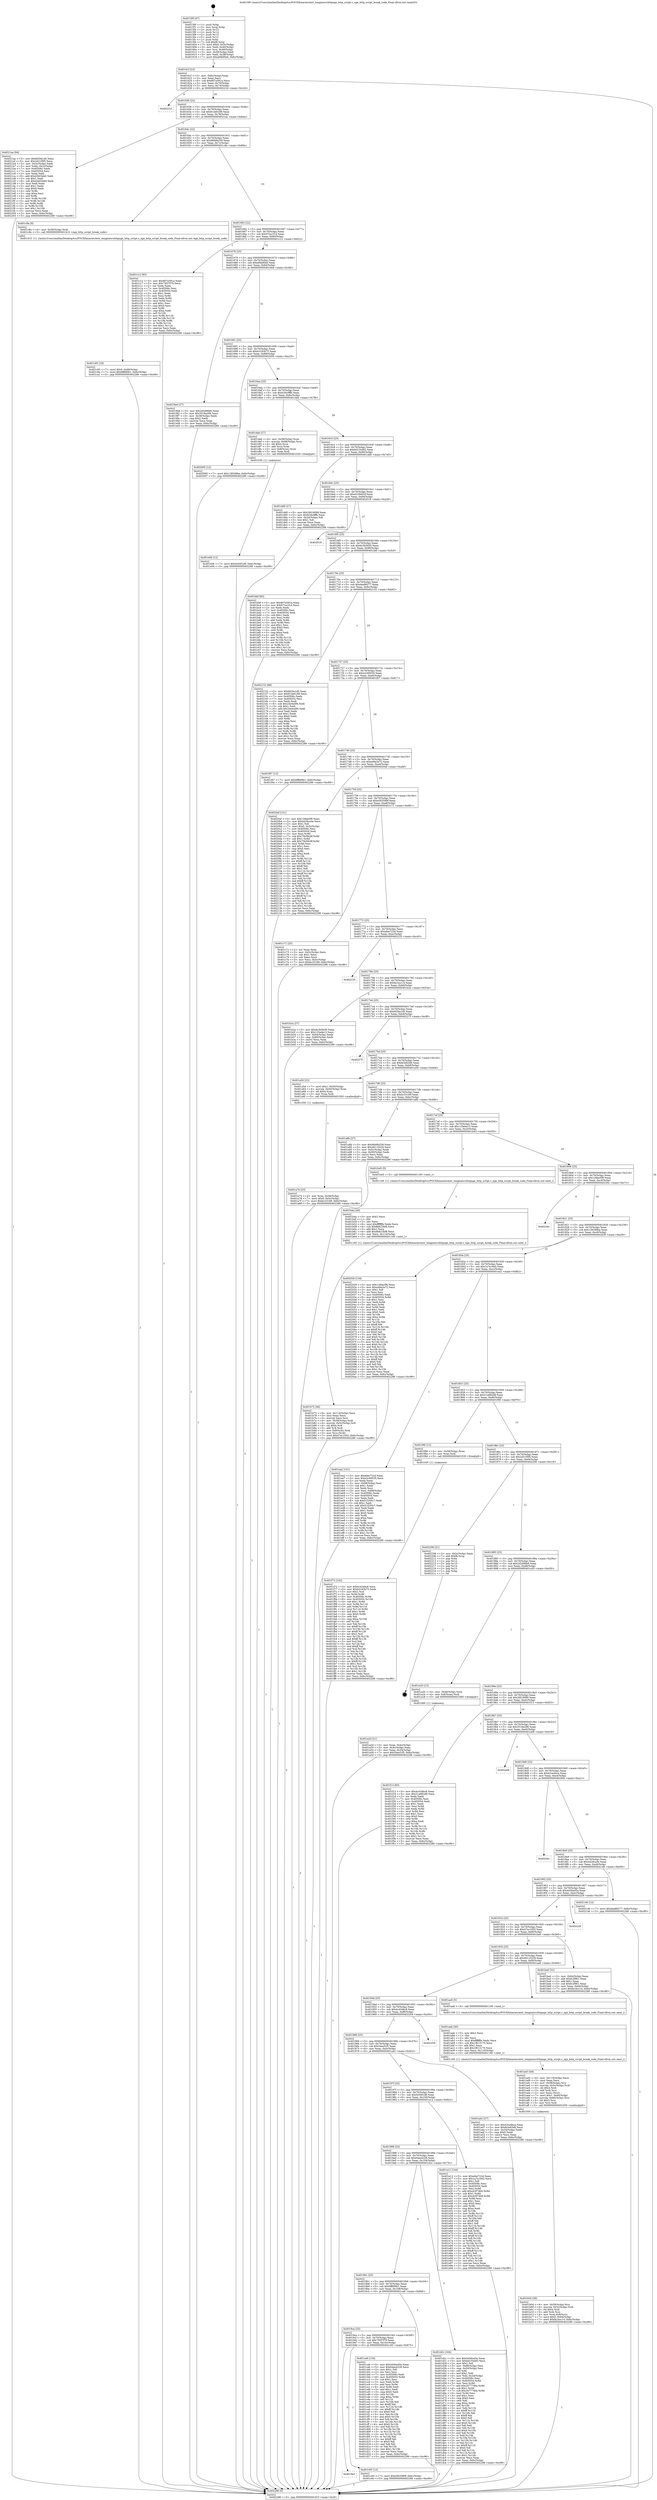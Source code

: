 digraph "0x4015f0" {
  label = "0x4015f0 (/mnt/c/Users/mathe/Desktop/tcc/POCII/binaries/extr_tenginesrchttpngx_http_script.c_ngx_http_script_break_code_Final-ollvm.out::main(0))"
  labelloc = "t"
  node[shape=record]

  Entry [label="",width=0.3,height=0.3,shape=circle,fillcolor=black,style=filled]
  "0x40161f" [label="{
     0x40161f [23]\l
     | [instrs]\l
     &nbsp;&nbsp;0x40161f \<+3\>: mov -0x6c(%rbp),%eax\l
     &nbsp;&nbsp;0x401622 \<+2\>: mov %eax,%ecx\l
     &nbsp;&nbsp;0x401624 \<+6\>: sub $0x807a591a,%ecx\l
     &nbsp;&nbsp;0x40162a \<+3\>: mov %eax,-0x70(%rbp)\l
     &nbsp;&nbsp;0x40162d \<+3\>: mov %ecx,-0x74(%rbp)\l
     &nbsp;&nbsp;0x401630 \<+6\>: je 000000000040221d \<main+0xc2d\>\l
  }"]
  "0x40221d" [label="{
     0x40221d\l
  }", style=dashed]
  "0x401636" [label="{
     0x401636 [22]\l
     | [instrs]\l
     &nbsp;&nbsp;0x401636 \<+5\>: jmp 000000000040163b \<main+0x4b\>\l
     &nbsp;&nbsp;0x40163b \<+3\>: mov -0x70(%rbp),%eax\l
     &nbsp;&nbsp;0x40163e \<+5\>: sub $0x81de6189,%eax\l
     &nbsp;&nbsp;0x401643 \<+3\>: mov %eax,-0x78(%rbp)\l
     &nbsp;&nbsp;0x401646 \<+6\>: je 00000000004021aa \<main+0xbba\>\l
  }"]
  Exit [label="",width=0.3,height=0.3,shape=circle,fillcolor=black,style=filled,peripheries=2]
  "0x4021aa" [label="{
     0x4021aa [94]\l
     | [instrs]\l
     &nbsp;&nbsp;0x4021aa \<+5\>: mov $0xfd29a1d0,%eax\l
     &nbsp;&nbsp;0x4021af \<+5\>: mov $0x2d21f5f5,%ecx\l
     &nbsp;&nbsp;0x4021b4 \<+3\>: mov -0x3c(%rbp),%edx\l
     &nbsp;&nbsp;0x4021b7 \<+3\>: mov %edx,-0x2c(%rbp)\l
     &nbsp;&nbsp;0x4021ba \<+7\>: mov 0x40506c,%edx\l
     &nbsp;&nbsp;0x4021c1 \<+7\>: mov 0x405054,%esi\l
     &nbsp;&nbsp;0x4021c8 \<+2\>: mov %edx,%edi\l
     &nbsp;&nbsp;0x4021ca \<+6\>: add $0xd2b03eb0,%edi\l
     &nbsp;&nbsp;0x4021d0 \<+3\>: sub $0x1,%edi\l
     &nbsp;&nbsp;0x4021d3 \<+6\>: sub $0xd2b03eb0,%edi\l
     &nbsp;&nbsp;0x4021d9 \<+3\>: imul %edi,%edx\l
     &nbsp;&nbsp;0x4021dc \<+3\>: and $0x1,%edx\l
     &nbsp;&nbsp;0x4021df \<+3\>: cmp $0x0,%edx\l
     &nbsp;&nbsp;0x4021e2 \<+4\>: sete %r8b\l
     &nbsp;&nbsp;0x4021e6 \<+3\>: cmp $0xa,%esi\l
     &nbsp;&nbsp;0x4021e9 \<+4\>: setl %r9b\l
     &nbsp;&nbsp;0x4021ed \<+3\>: mov %r8b,%r10b\l
     &nbsp;&nbsp;0x4021f0 \<+3\>: and %r9b,%r10b\l
     &nbsp;&nbsp;0x4021f3 \<+3\>: xor %r9b,%r8b\l
     &nbsp;&nbsp;0x4021f6 \<+3\>: or %r8b,%r10b\l
     &nbsp;&nbsp;0x4021f9 \<+4\>: test $0x1,%r10b\l
     &nbsp;&nbsp;0x4021fd \<+3\>: cmovne %ecx,%eax\l
     &nbsp;&nbsp;0x402200 \<+3\>: mov %eax,-0x6c(%rbp)\l
     &nbsp;&nbsp;0x402203 \<+5\>: jmp 0000000000402286 \<main+0xc96\>\l
  }"]
  "0x40164c" [label="{
     0x40164c [22]\l
     | [instrs]\l
     &nbsp;&nbsp;0x40164c \<+5\>: jmp 0000000000401651 \<main+0x61\>\l
     &nbsp;&nbsp;0x401651 \<+3\>: mov -0x70(%rbp),%eax\l
     &nbsp;&nbsp;0x401654 \<+5\>: sub $0x96d9b259,%eax\l
     &nbsp;&nbsp;0x401659 \<+3\>: mov %eax,-0x7c(%rbp)\l
     &nbsp;&nbsp;0x40165c \<+6\>: je 0000000000401c8a \<main+0x69a\>\l
  }"]
  "0x401f72" [label="{
     0x401f72 [142]\l
     | [instrs]\l
     &nbsp;&nbsp;0x401f72 \<+5\>: mov $0x4c4346c8,%ecx\l
     &nbsp;&nbsp;0x401f77 \<+5\>: mov $0xb3183b75,%edx\l
     &nbsp;&nbsp;0x401f7c \<+3\>: mov $0x1,%sil\l
     &nbsp;&nbsp;0x401f7f \<+3\>: xor %r8d,%r8d\l
     &nbsp;&nbsp;0x401f82 \<+8\>: mov 0x40506c,%r9d\l
     &nbsp;&nbsp;0x401f8a \<+8\>: mov 0x405054,%r10d\l
     &nbsp;&nbsp;0x401f92 \<+4\>: sub $0x1,%r8d\l
     &nbsp;&nbsp;0x401f96 \<+3\>: mov %r9d,%r11d\l
     &nbsp;&nbsp;0x401f99 \<+3\>: add %r8d,%r11d\l
     &nbsp;&nbsp;0x401f9c \<+4\>: imul %r11d,%r9d\l
     &nbsp;&nbsp;0x401fa0 \<+4\>: and $0x1,%r9d\l
     &nbsp;&nbsp;0x401fa4 \<+4\>: cmp $0x0,%r9d\l
     &nbsp;&nbsp;0x401fa8 \<+3\>: sete %bl\l
     &nbsp;&nbsp;0x401fab \<+4\>: cmp $0xa,%r10d\l
     &nbsp;&nbsp;0x401faf \<+4\>: setl %r14b\l
     &nbsp;&nbsp;0x401fb3 \<+3\>: mov %bl,%r15b\l
     &nbsp;&nbsp;0x401fb6 \<+4\>: xor $0xff,%r15b\l
     &nbsp;&nbsp;0x401fba \<+3\>: mov %r14b,%r12b\l
     &nbsp;&nbsp;0x401fbd \<+4\>: xor $0xff,%r12b\l
     &nbsp;&nbsp;0x401fc1 \<+4\>: xor $0x1,%sil\l
     &nbsp;&nbsp;0x401fc5 \<+3\>: mov %r15b,%r13b\l
     &nbsp;&nbsp;0x401fc8 \<+4\>: and $0xff,%r13b\l
     &nbsp;&nbsp;0x401fcc \<+3\>: and %sil,%bl\l
     &nbsp;&nbsp;0x401fcf \<+3\>: mov %r12b,%al\l
     &nbsp;&nbsp;0x401fd2 \<+2\>: and $0xff,%al\l
     &nbsp;&nbsp;0x401fd4 \<+3\>: and %sil,%r14b\l
     &nbsp;&nbsp;0x401fd7 \<+3\>: or %bl,%r13b\l
     &nbsp;&nbsp;0x401fda \<+3\>: or %r14b,%al\l
     &nbsp;&nbsp;0x401fdd \<+3\>: xor %al,%r13b\l
     &nbsp;&nbsp;0x401fe0 \<+3\>: or %r12b,%r15b\l
     &nbsp;&nbsp;0x401fe3 \<+4\>: xor $0xff,%r15b\l
     &nbsp;&nbsp;0x401fe7 \<+4\>: or $0x1,%sil\l
     &nbsp;&nbsp;0x401feb \<+3\>: and %sil,%r15b\l
     &nbsp;&nbsp;0x401fee \<+3\>: or %r15b,%r13b\l
     &nbsp;&nbsp;0x401ff1 \<+4\>: test $0x1,%r13b\l
     &nbsp;&nbsp;0x401ff5 \<+3\>: cmovne %edx,%ecx\l
     &nbsp;&nbsp;0x401ff8 \<+3\>: mov %ecx,-0x6c(%rbp)\l
     &nbsp;&nbsp;0x401ffb \<+5\>: jmp 0000000000402286 \<main+0xc96\>\l
  }"]
  "0x401c8a" [label="{
     0x401c8a [9]\l
     | [instrs]\l
     &nbsp;&nbsp;0x401c8a \<+4\>: mov -0x58(%rbp),%rdi\l
     &nbsp;&nbsp;0x401c8e \<+5\>: call 0000000000401410 \<ngx_http_script_break_code\>\l
     | [calls]\l
     &nbsp;&nbsp;0x401410 \{1\} (/mnt/c/Users/mathe/Desktop/tcc/POCII/binaries/extr_tenginesrchttpngx_http_script.c_ngx_http_script_break_code_Final-ollvm.out::ngx_http_script_break_code)\l
  }"]
  "0x401662" [label="{
     0x401662 [22]\l
     | [instrs]\l
     &nbsp;&nbsp;0x401662 \<+5\>: jmp 0000000000401667 \<main+0x77\>\l
     &nbsp;&nbsp;0x401667 \<+3\>: mov -0x70(%rbp),%eax\l
     &nbsp;&nbsp;0x40166a \<+5\>: sub $0x972a1f1d,%eax\l
     &nbsp;&nbsp;0x40166f \<+3\>: mov %eax,-0x80(%rbp)\l
     &nbsp;&nbsp;0x401672 \<+6\>: je 0000000000401c12 \<main+0x622\>\l
  }"]
  "0x401e06" [label="{
     0x401e06 [12]\l
     | [instrs]\l
     &nbsp;&nbsp;0x401e06 \<+7\>: movl $0x5e50f1d8,-0x6c(%rbp)\l
     &nbsp;&nbsp;0x401e0d \<+5\>: jmp 0000000000402286 \<main+0xc96\>\l
  }"]
  "0x401c12" [label="{
     0x401c12 [83]\l
     | [instrs]\l
     &nbsp;&nbsp;0x401c12 \<+5\>: mov $0x807a591a,%eax\l
     &nbsp;&nbsp;0x401c17 \<+5\>: mov $0x75f37f79,%ecx\l
     &nbsp;&nbsp;0x401c1c \<+2\>: xor %edx,%edx\l
     &nbsp;&nbsp;0x401c1e \<+7\>: mov 0x40506c,%esi\l
     &nbsp;&nbsp;0x401c25 \<+7\>: mov 0x405054,%edi\l
     &nbsp;&nbsp;0x401c2c \<+3\>: sub $0x1,%edx\l
     &nbsp;&nbsp;0x401c2f \<+3\>: mov %esi,%r8d\l
     &nbsp;&nbsp;0x401c32 \<+3\>: add %edx,%r8d\l
     &nbsp;&nbsp;0x401c35 \<+4\>: imul %r8d,%esi\l
     &nbsp;&nbsp;0x401c39 \<+3\>: and $0x1,%esi\l
     &nbsp;&nbsp;0x401c3c \<+3\>: cmp $0x0,%esi\l
     &nbsp;&nbsp;0x401c3f \<+4\>: sete %r9b\l
     &nbsp;&nbsp;0x401c43 \<+3\>: cmp $0xa,%edi\l
     &nbsp;&nbsp;0x401c46 \<+4\>: setl %r10b\l
     &nbsp;&nbsp;0x401c4a \<+3\>: mov %r9b,%r11b\l
     &nbsp;&nbsp;0x401c4d \<+3\>: and %r10b,%r11b\l
     &nbsp;&nbsp;0x401c50 \<+3\>: xor %r10b,%r9b\l
     &nbsp;&nbsp;0x401c53 \<+3\>: or %r9b,%r11b\l
     &nbsp;&nbsp;0x401c56 \<+4\>: test $0x1,%r11b\l
     &nbsp;&nbsp;0x401c5a \<+3\>: cmovne %ecx,%eax\l
     &nbsp;&nbsp;0x401c5d \<+3\>: mov %eax,-0x6c(%rbp)\l
     &nbsp;&nbsp;0x401c60 \<+5\>: jmp 0000000000402286 \<main+0xc96\>\l
  }"]
  "0x401678" [label="{
     0x401678 [25]\l
     | [instrs]\l
     &nbsp;&nbsp;0x401678 \<+5\>: jmp 000000000040167d \<main+0x8d\>\l
     &nbsp;&nbsp;0x40167d \<+3\>: mov -0x70(%rbp),%eax\l
     &nbsp;&nbsp;0x401680 \<+5\>: sub $0xa94bf0a9,%eax\l
     &nbsp;&nbsp;0x401685 \<+6\>: mov %eax,-0x84(%rbp)\l
     &nbsp;&nbsp;0x40168b \<+6\>: je 00000000004019ed \<main+0x3fd\>\l
  }"]
  "0x401c93" [label="{
     0x401c93 [19]\l
     | [instrs]\l
     &nbsp;&nbsp;0x401c93 \<+7\>: movl $0x0,-0x68(%rbp)\l
     &nbsp;&nbsp;0x401c9a \<+7\>: movl $0x6ff689b1,-0x6c(%rbp)\l
     &nbsp;&nbsp;0x401ca1 \<+5\>: jmp 0000000000402286 \<main+0xc96\>\l
  }"]
  "0x4019ed" [label="{
     0x4019ed [27]\l
     | [instrs]\l
     &nbsp;&nbsp;0x4019ed \<+5\>: mov $0x2d2d96b6,%eax\l
     &nbsp;&nbsp;0x4019f2 \<+5\>: mov $0x3518a296,%ecx\l
     &nbsp;&nbsp;0x4019f7 \<+3\>: mov -0x38(%rbp),%edx\l
     &nbsp;&nbsp;0x4019fa \<+3\>: cmp $0x2,%edx\l
     &nbsp;&nbsp;0x4019fd \<+3\>: cmovne %ecx,%eax\l
     &nbsp;&nbsp;0x401a00 \<+3\>: mov %eax,-0x6c(%rbp)\l
     &nbsp;&nbsp;0x401a03 \<+5\>: jmp 0000000000402286 \<main+0xc96\>\l
  }"]
  "0x401691" [label="{
     0x401691 [25]\l
     | [instrs]\l
     &nbsp;&nbsp;0x401691 \<+5\>: jmp 0000000000401696 \<main+0xa6\>\l
     &nbsp;&nbsp;0x401696 \<+3\>: mov -0x70(%rbp),%eax\l
     &nbsp;&nbsp;0x401699 \<+5\>: sub $0xb3183b75,%eax\l
     &nbsp;&nbsp;0x40169e \<+6\>: mov %eax,-0x88(%rbp)\l
     &nbsp;&nbsp;0x4016a4 \<+6\>: je 0000000000402000 \<main+0xa10\>\l
  }"]
  "0x402286" [label="{
     0x402286 [5]\l
     | [instrs]\l
     &nbsp;&nbsp;0x402286 \<+5\>: jmp 000000000040161f \<main+0x2f\>\l
  }"]
  "0x4015f0" [label="{
     0x4015f0 [47]\l
     | [instrs]\l
     &nbsp;&nbsp;0x4015f0 \<+1\>: push %rbp\l
     &nbsp;&nbsp;0x4015f1 \<+3\>: mov %rsp,%rbp\l
     &nbsp;&nbsp;0x4015f4 \<+2\>: push %r15\l
     &nbsp;&nbsp;0x4015f6 \<+2\>: push %r14\l
     &nbsp;&nbsp;0x4015f8 \<+2\>: push %r13\l
     &nbsp;&nbsp;0x4015fa \<+2\>: push %r12\l
     &nbsp;&nbsp;0x4015fc \<+1\>: push %rbx\l
     &nbsp;&nbsp;0x4015fd \<+7\>: sub $0xf8,%rsp\l
     &nbsp;&nbsp;0x401604 \<+7\>: movl $0x0,-0x3c(%rbp)\l
     &nbsp;&nbsp;0x40160b \<+3\>: mov %edi,-0x40(%rbp)\l
     &nbsp;&nbsp;0x40160e \<+4\>: mov %rsi,-0x48(%rbp)\l
     &nbsp;&nbsp;0x401612 \<+3\>: mov -0x40(%rbp),%edi\l
     &nbsp;&nbsp;0x401615 \<+3\>: mov %edi,-0x38(%rbp)\l
     &nbsp;&nbsp;0x401618 \<+7\>: movl $0xa94bf0a9,-0x6c(%rbp)\l
  }"]
  "0x4019e3" [label="{
     0x4019e3\l
  }", style=dashed]
  "0x402000" [label="{
     0x402000 [12]\l
     | [instrs]\l
     &nbsp;&nbsp;0x402000 \<+7\>: movl $0x128349ba,-0x6c(%rbp)\l
     &nbsp;&nbsp;0x402007 \<+5\>: jmp 0000000000402286 \<main+0xc96\>\l
  }"]
  "0x4016aa" [label="{
     0x4016aa [25]\l
     | [instrs]\l
     &nbsp;&nbsp;0x4016aa \<+5\>: jmp 00000000004016af \<main+0xbf\>\l
     &nbsp;&nbsp;0x4016af \<+3\>: mov -0x70(%rbp),%eax\l
     &nbsp;&nbsp;0x4016b2 \<+5\>: sub $0xb3dc9ffb,%eax\l
     &nbsp;&nbsp;0x4016b7 \<+6\>: mov %eax,-0x8c(%rbp)\l
     &nbsp;&nbsp;0x4016bd \<+6\>: je 0000000000401deb \<main+0x7fb\>\l
  }"]
  "0x401c65" [label="{
     0x401c65 [12]\l
     | [instrs]\l
     &nbsp;&nbsp;0x401c65 \<+7\>: movl $0xe563589f,-0x6c(%rbp)\l
     &nbsp;&nbsp;0x401c6c \<+5\>: jmp 0000000000402286 \<main+0xc96\>\l
  }"]
  "0x401deb" [label="{
     0x401deb [27]\l
     | [instrs]\l
     &nbsp;&nbsp;0x401deb \<+4\>: mov -0x58(%rbp),%rax\l
     &nbsp;&nbsp;0x401def \<+4\>: movslq -0x68(%rbp),%rcx\l
     &nbsp;&nbsp;0x401df3 \<+4\>: shl $0x4,%rcx\l
     &nbsp;&nbsp;0x401df7 \<+3\>: add %rcx,%rax\l
     &nbsp;&nbsp;0x401dfa \<+4\>: mov 0x8(%rax),%rax\l
     &nbsp;&nbsp;0x401dfe \<+3\>: mov %rax,%rdi\l
     &nbsp;&nbsp;0x401e01 \<+5\>: call 0000000000401030 \<free@plt\>\l
     | [calls]\l
     &nbsp;&nbsp;0x401030 \{1\} (unknown)\l
  }"]
  "0x4016c3" [label="{
     0x4016c3 [25]\l
     | [instrs]\l
     &nbsp;&nbsp;0x4016c3 \<+5\>: jmp 00000000004016c8 \<main+0xd8\>\l
     &nbsp;&nbsp;0x4016c8 \<+3\>: mov -0x70(%rbp),%eax\l
     &nbsp;&nbsp;0x4016cb \<+5\>: sub $0xbd154493,%eax\l
     &nbsp;&nbsp;0x4016d0 \<+6\>: mov %eax,-0x90(%rbp)\l
     &nbsp;&nbsp;0x4016d6 \<+6\>: je 0000000000401dd0 \<main+0x7e0\>\l
  }"]
  "0x4019ca" [label="{
     0x4019ca [25]\l
     | [instrs]\l
     &nbsp;&nbsp;0x4019ca \<+5\>: jmp 00000000004019cf \<main+0x3df\>\l
     &nbsp;&nbsp;0x4019cf \<+3\>: mov -0x70(%rbp),%eax\l
     &nbsp;&nbsp;0x4019d2 \<+5\>: sub $0x75f37f79,%eax\l
     &nbsp;&nbsp;0x4019d7 \<+6\>: mov %eax,-0x10c(%rbp)\l
     &nbsp;&nbsp;0x4019dd \<+6\>: je 0000000000401c65 \<main+0x675\>\l
  }"]
  "0x401dd0" [label="{
     0x401dd0 [27]\l
     | [instrs]\l
     &nbsp;&nbsp;0x401dd0 \<+5\>: mov $0x2fd19089,%eax\l
     &nbsp;&nbsp;0x401dd5 \<+5\>: mov $0xb3dc9ffb,%ecx\l
     &nbsp;&nbsp;0x401dda \<+3\>: mov -0x2d(%rbp),%dl\l
     &nbsp;&nbsp;0x401ddd \<+3\>: test $0x1,%dl\l
     &nbsp;&nbsp;0x401de0 \<+3\>: cmovne %ecx,%eax\l
     &nbsp;&nbsp;0x401de3 \<+3\>: mov %eax,-0x6c(%rbp)\l
     &nbsp;&nbsp;0x401de6 \<+5\>: jmp 0000000000402286 \<main+0xc96\>\l
  }"]
  "0x4016dc" [label="{
     0x4016dc [25]\l
     | [instrs]\l
     &nbsp;&nbsp;0x4016dc \<+5\>: jmp 00000000004016e1 \<main+0xf1\>\l
     &nbsp;&nbsp;0x4016e1 \<+3\>: mov -0x70(%rbp),%eax\l
     &nbsp;&nbsp;0x4016e4 \<+5\>: sub $0xd239d02f,%eax\l
     &nbsp;&nbsp;0x4016e9 \<+6\>: mov %eax,-0x94(%rbp)\l
     &nbsp;&nbsp;0x4016ef \<+6\>: je 0000000000402018 \<main+0xa28\>\l
  }"]
  "0x401ca6" [label="{
     0x401ca6 [134]\l
     | [instrs]\l
     &nbsp;&nbsp;0x401ca6 \<+5\>: mov $0x4456a45a,%eax\l
     &nbsp;&nbsp;0x401cab \<+5\>: mov $0x64ae4228,%ecx\l
     &nbsp;&nbsp;0x401cb0 \<+2\>: mov $0x1,%dl\l
     &nbsp;&nbsp;0x401cb2 \<+2\>: xor %esi,%esi\l
     &nbsp;&nbsp;0x401cb4 \<+7\>: mov 0x40506c,%edi\l
     &nbsp;&nbsp;0x401cbb \<+8\>: mov 0x405054,%r8d\l
     &nbsp;&nbsp;0x401cc3 \<+3\>: sub $0x1,%esi\l
     &nbsp;&nbsp;0x401cc6 \<+3\>: mov %edi,%r9d\l
     &nbsp;&nbsp;0x401cc9 \<+3\>: add %esi,%r9d\l
     &nbsp;&nbsp;0x401ccc \<+4\>: imul %r9d,%edi\l
     &nbsp;&nbsp;0x401cd0 \<+3\>: and $0x1,%edi\l
     &nbsp;&nbsp;0x401cd3 \<+3\>: cmp $0x0,%edi\l
     &nbsp;&nbsp;0x401cd6 \<+4\>: sete %r10b\l
     &nbsp;&nbsp;0x401cda \<+4\>: cmp $0xa,%r8d\l
     &nbsp;&nbsp;0x401cde \<+4\>: setl %r11b\l
     &nbsp;&nbsp;0x401ce2 \<+3\>: mov %r10b,%bl\l
     &nbsp;&nbsp;0x401ce5 \<+3\>: xor $0xff,%bl\l
     &nbsp;&nbsp;0x401ce8 \<+3\>: mov %r11b,%r14b\l
     &nbsp;&nbsp;0x401ceb \<+4\>: xor $0xff,%r14b\l
     &nbsp;&nbsp;0x401cef \<+3\>: xor $0x0,%dl\l
     &nbsp;&nbsp;0x401cf2 \<+3\>: mov %bl,%r15b\l
     &nbsp;&nbsp;0x401cf5 \<+4\>: and $0x0,%r15b\l
     &nbsp;&nbsp;0x401cf9 \<+3\>: and %dl,%r10b\l
     &nbsp;&nbsp;0x401cfc \<+3\>: mov %r14b,%r12b\l
     &nbsp;&nbsp;0x401cff \<+4\>: and $0x0,%r12b\l
     &nbsp;&nbsp;0x401d03 \<+3\>: and %dl,%r11b\l
     &nbsp;&nbsp;0x401d06 \<+3\>: or %r10b,%r15b\l
     &nbsp;&nbsp;0x401d09 \<+3\>: or %r11b,%r12b\l
     &nbsp;&nbsp;0x401d0c \<+3\>: xor %r12b,%r15b\l
     &nbsp;&nbsp;0x401d0f \<+3\>: or %r14b,%bl\l
     &nbsp;&nbsp;0x401d12 \<+3\>: xor $0xff,%bl\l
     &nbsp;&nbsp;0x401d15 \<+3\>: or $0x0,%dl\l
     &nbsp;&nbsp;0x401d18 \<+2\>: and %dl,%bl\l
     &nbsp;&nbsp;0x401d1a \<+3\>: or %bl,%r15b\l
     &nbsp;&nbsp;0x401d1d \<+4\>: test $0x1,%r15b\l
     &nbsp;&nbsp;0x401d21 \<+3\>: cmovne %ecx,%eax\l
     &nbsp;&nbsp;0x401d24 \<+3\>: mov %eax,-0x6c(%rbp)\l
     &nbsp;&nbsp;0x401d27 \<+5\>: jmp 0000000000402286 \<main+0xc96\>\l
  }"]
  "0x402018" [label="{
     0x402018\l
  }", style=dashed]
  "0x4016f5" [label="{
     0x4016f5 [25]\l
     | [instrs]\l
     &nbsp;&nbsp;0x4016f5 \<+5\>: jmp 00000000004016fa \<main+0x10a\>\l
     &nbsp;&nbsp;0x4016fa \<+3\>: mov -0x70(%rbp),%eax\l
     &nbsp;&nbsp;0x4016fd \<+5\>: sub $0xdc3b5b50,%eax\l
     &nbsp;&nbsp;0x401702 \<+6\>: mov %eax,-0x98(%rbp)\l
     &nbsp;&nbsp;0x401708 \<+6\>: je 0000000000401bbf \<main+0x5cf\>\l
  }"]
  "0x4019b1" [label="{
     0x4019b1 [25]\l
     | [instrs]\l
     &nbsp;&nbsp;0x4019b1 \<+5\>: jmp 00000000004019b6 \<main+0x3c6\>\l
     &nbsp;&nbsp;0x4019b6 \<+3\>: mov -0x70(%rbp),%eax\l
     &nbsp;&nbsp;0x4019b9 \<+5\>: sub $0x6ff689b1,%eax\l
     &nbsp;&nbsp;0x4019be \<+6\>: mov %eax,-0x108(%rbp)\l
     &nbsp;&nbsp;0x4019c4 \<+6\>: je 0000000000401ca6 \<main+0x6b6\>\l
  }"]
  "0x401bbf" [label="{
     0x401bbf [83]\l
     | [instrs]\l
     &nbsp;&nbsp;0x401bbf \<+5\>: mov $0x807a591a,%eax\l
     &nbsp;&nbsp;0x401bc4 \<+5\>: mov $0x972a1f1d,%ecx\l
     &nbsp;&nbsp;0x401bc9 \<+2\>: xor %edx,%edx\l
     &nbsp;&nbsp;0x401bcb \<+7\>: mov 0x40506c,%esi\l
     &nbsp;&nbsp;0x401bd2 \<+7\>: mov 0x405054,%edi\l
     &nbsp;&nbsp;0x401bd9 \<+3\>: sub $0x1,%edx\l
     &nbsp;&nbsp;0x401bdc \<+3\>: mov %esi,%r8d\l
     &nbsp;&nbsp;0x401bdf \<+3\>: add %edx,%r8d\l
     &nbsp;&nbsp;0x401be2 \<+4\>: imul %r8d,%esi\l
     &nbsp;&nbsp;0x401be6 \<+3\>: and $0x1,%esi\l
     &nbsp;&nbsp;0x401be9 \<+3\>: cmp $0x0,%esi\l
     &nbsp;&nbsp;0x401bec \<+4\>: sete %r9b\l
     &nbsp;&nbsp;0x401bf0 \<+3\>: cmp $0xa,%edi\l
     &nbsp;&nbsp;0x401bf3 \<+4\>: setl %r10b\l
     &nbsp;&nbsp;0x401bf7 \<+3\>: mov %r9b,%r11b\l
     &nbsp;&nbsp;0x401bfa \<+3\>: and %r10b,%r11b\l
     &nbsp;&nbsp;0x401bfd \<+3\>: xor %r10b,%r9b\l
     &nbsp;&nbsp;0x401c00 \<+3\>: or %r9b,%r11b\l
     &nbsp;&nbsp;0x401c03 \<+4\>: test $0x1,%r11b\l
     &nbsp;&nbsp;0x401c07 \<+3\>: cmovne %ecx,%eax\l
     &nbsp;&nbsp;0x401c0a \<+3\>: mov %eax,-0x6c(%rbp)\l
     &nbsp;&nbsp;0x401c0d \<+5\>: jmp 0000000000402286 \<main+0xc96\>\l
  }"]
  "0x40170e" [label="{
     0x40170e [25]\l
     | [instrs]\l
     &nbsp;&nbsp;0x40170e \<+5\>: jmp 0000000000401713 \<main+0x123\>\l
     &nbsp;&nbsp;0x401713 \<+3\>: mov -0x70(%rbp),%eax\l
     &nbsp;&nbsp;0x401716 \<+5\>: sub $0xdea88277,%eax\l
     &nbsp;&nbsp;0x40171b \<+6\>: mov %eax,-0x9c(%rbp)\l
     &nbsp;&nbsp;0x401721 \<+6\>: je 0000000000402152 \<main+0xb62\>\l
  }"]
  "0x401d2c" [label="{
     0x401d2c [164]\l
     | [instrs]\l
     &nbsp;&nbsp;0x401d2c \<+5\>: mov $0x4456a45a,%eax\l
     &nbsp;&nbsp;0x401d31 \<+5\>: mov $0xbd154493,%ecx\l
     &nbsp;&nbsp;0x401d36 \<+2\>: mov $0x1,%dl\l
     &nbsp;&nbsp;0x401d38 \<+3\>: mov -0x68(%rbp),%esi\l
     &nbsp;&nbsp;0x401d3b \<+3\>: cmp -0x50(%rbp),%esi\l
     &nbsp;&nbsp;0x401d3e \<+4\>: setl %dil\l
     &nbsp;&nbsp;0x401d42 \<+4\>: and $0x1,%dil\l
     &nbsp;&nbsp;0x401d46 \<+4\>: mov %dil,-0x2d(%rbp)\l
     &nbsp;&nbsp;0x401d4a \<+7\>: mov 0x40506c,%esi\l
     &nbsp;&nbsp;0x401d51 \<+8\>: mov 0x405054,%r8d\l
     &nbsp;&nbsp;0x401d59 \<+3\>: mov %esi,%r9d\l
     &nbsp;&nbsp;0x401d5c \<+7\>: add $0x2477746a,%r9d\l
     &nbsp;&nbsp;0x401d63 \<+4\>: sub $0x1,%r9d\l
     &nbsp;&nbsp;0x401d67 \<+7\>: sub $0x2477746a,%r9d\l
     &nbsp;&nbsp;0x401d6e \<+4\>: imul %r9d,%esi\l
     &nbsp;&nbsp;0x401d72 \<+3\>: and $0x1,%esi\l
     &nbsp;&nbsp;0x401d75 \<+3\>: cmp $0x0,%esi\l
     &nbsp;&nbsp;0x401d78 \<+4\>: sete %dil\l
     &nbsp;&nbsp;0x401d7c \<+4\>: cmp $0xa,%r8d\l
     &nbsp;&nbsp;0x401d80 \<+4\>: setl %r10b\l
     &nbsp;&nbsp;0x401d84 \<+3\>: mov %dil,%r11b\l
     &nbsp;&nbsp;0x401d87 \<+4\>: xor $0xff,%r11b\l
     &nbsp;&nbsp;0x401d8b \<+3\>: mov %r10b,%bl\l
     &nbsp;&nbsp;0x401d8e \<+3\>: xor $0xff,%bl\l
     &nbsp;&nbsp;0x401d91 \<+3\>: xor $0x0,%dl\l
     &nbsp;&nbsp;0x401d94 \<+3\>: mov %r11b,%r14b\l
     &nbsp;&nbsp;0x401d97 \<+4\>: and $0x0,%r14b\l
     &nbsp;&nbsp;0x401d9b \<+3\>: and %dl,%dil\l
     &nbsp;&nbsp;0x401d9e \<+3\>: mov %bl,%r15b\l
     &nbsp;&nbsp;0x401da1 \<+4\>: and $0x0,%r15b\l
     &nbsp;&nbsp;0x401da5 \<+3\>: and %dl,%r10b\l
     &nbsp;&nbsp;0x401da8 \<+3\>: or %dil,%r14b\l
     &nbsp;&nbsp;0x401dab \<+3\>: or %r10b,%r15b\l
     &nbsp;&nbsp;0x401dae \<+3\>: xor %r15b,%r14b\l
     &nbsp;&nbsp;0x401db1 \<+3\>: or %bl,%r11b\l
     &nbsp;&nbsp;0x401db4 \<+4\>: xor $0xff,%r11b\l
     &nbsp;&nbsp;0x401db8 \<+3\>: or $0x0,%dl\l
     &nbsp;&nbsp;0x401dbb \<+3\>: and %dl,%r11b\l
     &nbsp;&nbsp;0x401dbe \<+3\>: or %r11b,%r14b\l
     &nbsp;&nbsp;0x401dc1 \<+4\>: test $0x1,%r14b\l
     &nbsp;&nbsp;0x401dc5 \<+3\>: cmovne %ecx,%eax\l
     &nbsp;&nbsp;0x401dc8 \<+3\>: mov %eax,-0x6c(%rbp)\l
     &nbsp;&nbsp;0x401dcb \<+5\>: jmp 0000000000402286 \<main+0xc96\>\l
  }"]
  "0x402152" [label="{
     0x402152 [88]\l
     | [instrs]\l
     &nbsp;&nbsp;0x402152 \<+5\>: mov $0xfd29a1d0,%eax\l
     &nbsp;&nbsp;0x402157 \<+5\>: mov $0x81de6189,%ecx\l
     &nbsp;&nbsp;0x40215c \<+7\>: mov 0x40506c,%edx\l
     &nbsp;&nbsp;0x402163 \<+7\>: mov 0x405054,%esi\l
     &nbsp;&nbsp;0x40216a \<+2\>: mov %edx,%edi\l
     &nbsp;&nbsp;0x40216c \<+6\>: sub $0x24e4a0f4,%edi\l
     &nbsp;&nbsp;0x402172 \<+3\>: sub $0x1,%edi\l
     &nbsp;&nbsp;0x402175 \<+6\>: add $0x24e4a0f4,%edi\l
     &nbsp;&nbsp;0x40217b \<+3\>: imul %edi,%edx\l
     &nbsp;&nbsp;0x40217e \<+3\>: and $0x1,%edx\l
     &nbsp;&nbsp;0x402181 \<+3\>: cmp $0x0,%edx\l
     &nbsp;&nbsp;0x402184 \<+4\>: sete %r8b\l
     &nbsp;&nbsp;0x402188 \<+3\>: cmp $0xa,%esi\l
     &nbsp;&nbsp;0x40218b \<+4\>: setl %r9b\l
     &nbsp;&nbsp;0x40218f \<+3\>: mov %r8b,%r10b\l
     &nbsp;&nbsp;0x402192 \<+3\>: and %r9b,%r10b\l
     &nbsp;&nbsp;0x402195 \<+3\>: xor %r9b,%r8b\l
     &nbsp;&nbsp;0x402198 \<+3\>: or %r8b,%r10b\l
     &nbsp;&nbsp;0x40219b \<+4\>: test $0x1,%r10b\l
     &nbsp;&nbsp;0x40219f \<+3\>: cmovne %ecx,%eax\l
     &nbsp;&nbsp;0x4021a2 \<+3\>: mov %eax,-0x6c(%rbp)\l
     &nbsp;&nbsp;0x4021a5 \<+5\>: jmp 0000000000402286 \<main+0xc96\>\l
  }"]
  "0x401727" [label="{
     0x401727 [25]\l
     | [instrs]\l
     &nbsp;&nbsp;0x401727 \<+5\>: jmp 000000000040172c \<main+0x13c\>\l
     &nbsp;&nbsp;0x40172c \<+3\>: mov -0x70(%rbp),%eax\l
     &nbsp;&nbsp;0x40172f \<+5\>: sub $0xe2c90035,%eax\l
     &nbsp;&nbsp;0x401734 \<+6\>: mov %eax,-0xa0(%rbp)\l
     &nbsp;&nbsp;0x40173a \<+6\>: je 0000000000401f07 \<main+0x917\>\l
  }"]
  "0x401998" [label="{
     0x401998 [25]\l
     | [instrs]\l
     &nbsp;&nbsp;0x401998 \<+5\>: jmp 000000000040199d \<main+0x3ad\>\l
     &nbsp;&nbsp;0x40199d \<+3\>: mov -0x70(%rbp),%eax\l
     &nbsp;&nbsp;0x4019a0 \<+5\>: sub $0x64ae4228,%eax\l
     &nbsp;&nbsp;0x4019a5 \<+6\>: mov %eax,-0x104(%rbp)\l
     &nbsp;&nbsp;0x4019ab \<+6\>: je 0000000000401d2c \<main+0x73c\>\l
  }"]
  "0x401f07" [label="{
     0x401f07 [12]\l
     | [instrs]\l
     &nbsp;&nbsp;0x401f07 \<+7\>: movl $0x6ff689b1,-0x6c(%rbp)\l
     &nbsp;&nbsp;0x401f0e \<+5\>: jmp 0000000000402286 \<main+0xc96\>\l
  }"]
  "0x401740" [label="{
     0x401740 [25]\l
     | [instrs]\l
     &nbsp;&nbsp;0x401740 \<+5\>: jmp 0000000000401745 \<main+0x155\>\l
     &nbsp;&nbsp;0x401745 \<+3\>: mov -0x70(%rbp),%eax\l
     &nbsp;&nbsp;0x401748 \<+5\>: sub $0xe49a3a72,%eax\l
     &nbsp;&nbsp;0x40174d \<+6\>: mov %eax,-0xa4(%rbp)\l
     &nbsp;&nbsp;0x401753 \<+6\>: je 00000000004020af \<main+0xabf\>\l
  }"]
  "0x401e12" [label="{
     0x401e12 [144]\l
     | [instrs]\l
     &nbsp;&nbsp;0x401e12 \<+5\>: mov $0xefee722d,%eax\l
     &nbsp;&nbsp;0x401e17 \<+5\>: mov $0x1a7e16d2,%ecx\l
     &nbsp;&nbsp;0x401e1c \<+2\>: mov $0x1,%dl\l
     &nbsp;&nbsp;0x401e1e \<+7\>: mov 0x40506c,%esi\l
     &nbsp;&nbsp;0x401e25 \<+7\>: mov 0x405054,%edi\l
     &nbsp;&nbsp;0x401e2c \<+3\>: mov %esi,%r8d\l
     &nbsp;&nbsp;0x401e2f \<+7\>: add $0xcb3f74b9,%r8d\l
     &nbsp;&nbsp;0x401e36 \<+4\>: sub $0x1,%r8d\l
     &nbsp;&nbsp;0x401e3a \<+7\>: sub $0xcb3f74b9,%r8d\l
     &nbsp;&nbsp;0x401e41 \<+4\>: imul %r8d,%esi\l
     &nbsp;&nbsp;0x401e45 \<+3\>: and $0x1,%esi\l
     &nbsp;&nbsp;0x401e48 \<+3\>: cmp $0x0,%esi\l
     &nbsp;&nbsp;0x401e4b \<+4\>: sete %r9b\l
     &nbsp;&nbsp;0x401e4f \<+3\>: cmp $0xa,%edi\l
     &nbsp;&nbsp;0x401e52 \<+4\>: setl %r10b\l
     &nbsp;&nbsp;0x401e56 \<+3\>: mov %r9b,%r11b\l
     &nbsp;&nbsp;0x401e59 \<+4\>: xor $0xff,%r11b\l
     &nbsp;&nbsp;0x401e5d \<+3\>: mov %r10b,%bl\l
     &nbsp;&nbsp;0x401e60 \<+3\>: xor $0xff,%bl\l
     &nbsp;&nbsp;0x401e63 \<+3\>: xor $0x1,%dl\l
     &nbsp;&nbsp;0x401e66 \<+3\>: mov %r11b,%r14b\l
     &nbsp;&nbsp;0x401e69 \<+4\>: and $0xff,%r14b\l
     &nbsp;&nbsp;0x401e6d \<+3\>: and %dl,%r9b\l
     &nbsp;&nbsp;0x401e70 \<+3\>: mov %bl,%r15b\l
     &nbsp;&nbsp;0x401e73 \<+4\>: and $0xff,%r15b\l
     &nbsp;&nbsp;0x401e77 \<+3\>: and %dl,%r10b\l
     &nbsp;&nbsp;0x401e7a \<+3\>: or %r9b,%r14b\l
     &nbsp;&nbsp;0x401e7d \<+3\>: or %r10b,%r15b\l
     &nbsp;&nbsp;0x401e80 \<+3\>: xor %r15b,%r14b\l
     &nbsp;&nbsp;0x401e83 \<+3\>: or %bl,%r11b\l
     &nbsp;&nbsp;0x401e86 \<+4\>: xor $0xff,%r11b\l
     &nbsp;&nbsp;0x401e8a \<+3\>: or $0x1,%dl\l
     &nbsp;&nbsp;0x401e8d \<+3\>: and %dl,%r11b\l
     &nbsp;&nbsp;0x401e90 \<+3\>: or %r11b,%r14b\l
     &nbsp;&nbsp;0x401e93 \<+4\>: test $0x1,%r14b\l
     &nbsp;&nbsp;0x401e97 \<+3\>: cmovne %ecx,%eax\l
     &nbsp;&nbsp;0x401e9a \<+3\>: mov %eax,-0x6c(%rbp)\l
     &nbsp;&nbsp;0x401e9d \<+5\>: jmp 0000000000402286 \<main+0xc96\>\l
  }"]
  "0x4020af" [label="{
     0x4020af [151]\l
     | [instrs]\l
     &nbsp;&nbsp;0x4020af \<+5\>: mov $0x126be5f9,%eax\l
     &nbsp;&nbsp;0x4020b4 \<+5\>: mov $0x4429ca3e,%ecx\l
     &nbsp;&nbsp;0x4020b9 \<+2\>: mov $0x1,%dl\l
     &nbsp;&nbsp;0x4020bb \<+7\>: movl $0x0,-0x3c(%rbp)\l
     &nbsp;&nbsp;0x4020c2 \<+7\>: mov 0x40506c,%esi\l
     &nbsp;&nbsp;0x4020c9 \<+7\>: mov 0x405054,%edi\l
     &nbsp;&nbsp;0x4020d0 \<+3\>: mov %esi,%r8d\l
     &nbsp;&nbsp;0x4020d3 \<+7\>: sub $0x75b58c9f,%r8d\l
     &nbsp;&nbsp;0x4020da \<+4\>: sub $0x1,%r8d\l
     &nbsp;&nbsp;0x4020de \<+7\>: add $0x75b58c9f,%r8d\l
     &nbsp;&nbsp;0x4020e5 \<+4\>: imul %r8d,%esi\l
     &nbsp;&nbsp;0x4020e9 \<+3\>: and $0x1,%esi\l
     &nbsp;&nbsp;0x4020ec \<+3\>: cmp $0x0,%esi\l
     &nbsp;&nbsp;0x4020ef \<+4\>: sete %r9b\l
     &nbsp;&nbsp;0x4020f3 \<+3\>: cmp $0xa,%edi\l
     &nbsp;&nbsp;0x4020f6 \<+4\>: setl %r10b\l
     &nbsp;&nbsp;0x4020fa \<+3\>: mov %r9b,%r11b\l
     &nbsp;&nbsp;0x4020fd \<+4\>: xor $0xff,%r11b\l
     &nbsp;&nbsp;0x402101 \<+3\>: mov %r10b,%bl\l
     &nbsp;&nbsp;0x402104 \<+3\>: xor $0xff,%bl\l
     &nbsp;&nbsp;0x402107 \<+3\>: xor $0x1,%dl\l
     &nbsp;&nbsp;0x40210a \<+3\>: mov %r11b,%r14b\l
     &nbsp;&nbsp;0x40210d \<+4\>: and $0xff,%r14b\l
     &nbsp;&nbsp;0x402111 \<+3\>: and %dl,%r9b\l
     &nbsp;&nbsp;0x402114 \<+3\>: mov %bl,%r15b\l
     &nbsp;&nbsp;0x402117 \<+4\>: and $0xff,%r15b\l
     &nbsp;&nbsp;0x40211b \<+3\>: and %dl,%r10b\l
     &nbsp;&nbsp;0x40211e \<+3\>: or %r9b,%r14b\l
     &nbsp;&nbsp;0x402121 \<+3\>: or %r10b,%r15b\l
     &nbsp;&nbsp;0x402124 \<+3\>: xor %r15b,%r14b\l
     &nbsp;&nbsp;0x402127 \<+3\>: or %bl,%r11b\l
     &nbsp;&nbsp;0x40212a \<+4\>: xor $0xff,%r11b\l
     &nbsp;&nbsp;0x40212e \<+3\>: or $0x1,%dl\l
     &nbsp;&nbsp;0x402131 \<+3\>: and %dl,%r11b\l
     &nbsp;&nbsp;0x402134 \<+3\>: or %r11b,%r14b\l
     &nbsp;&nbsp;0x402137 \<+4\>: test $0x1,%r14b\l
     &nbsp;&nbsp;0x40213b \<+3\>: cmovne %ecx,%eax\l
     &nbsp;&nbsp;0x40213e \<+3\>: mov %eax,-0x6c(%rbp)\l
     &nbsp;&nbsp;0x402141 \<+5\>: jmp 0000000000402286 \<main+0xc96\>\l
  }"]
  "0x401759" [label="{
     0x401759 [25]\l
     | [instrs]\l
     &nbsp;&nbsp;0x401759 \<+5\>: jmp 000000000040175e \<main+0x16e\>\l
     &nbsp;&nbsp;0x40175e \<+3\>: mov -0x70(%rbp),%eax\l
     &nbsp;&nbsp;0x401761 \<+5\>: sub $0xe563589f,%eax\l
     &nbsp;&nbsp;0x401766 \<+6\>: mov %eax,-0xa8(%rbp)\l
     &nbsp;&nbsp;0x40176c \<+6\>: je 0000000000401c71 \<main+0x681\>\l
  }"]
  "0x401b72" [label="{
     0x401b72 [46]\l
     | [instrs]\l
     &nbsp;&nbsp;0x401b72 \<+6\>: mov -0x114(%rbp),%ecx\l
     &nbsp;&nbsp;0x401b78 \<+3\>: imul %eax,%ecx\l
     &nbsp;&nbsp;0x401b7b \<+3\>: movslq %ecx,%rsi\l
     &nbsp;&nbsp;0x401b7e \<+4\>: mov -0x58(%rbp),%rdi\l
     &nbsp;&nbsp;0x401b82 \<+4\>: movslq -0x5c(%rbp),%r8\l
     &nbsp;&nbsp;0x401b86 \<+4\>: shl $0x4,%r8\l
     &nbsp;&nbsp;0x401b8a \<+3\>: add %r8,%rdi\l
     &nbsp;&nbsp;0x401b8d \<+4\>: mov 0x8(%rdi),%rdi\l
     &nbsp;&nbsp;0x401b91 \<+3\>: mov %rsi,(%rdi)\l
     &nbsp;&nbsp;0x401b94 \<+7\>: movl $0x47ec1055,-0x6c(%rbp)\l
     &nbsp;&nbsp;0x401b9b \<+5\>: jmp 0000000000402286 \<main+0xc96\>\l
  }"]
  "0x401c71" [label="{
     0x401c71 [25]\l
     | [instrs]\l
     &nbsp;&nbsp;0x401c71 \<+2\>: xor %eax,%eax\l
     &nbsp;&nbsp;0x401c73 \<+3\>: mov -0x5c(%rbp),%ecx\l
     &nbsp;&nbsp;0x401c76 \<+3\>: sub $0x1,%eax\l
     &nbsp;&nbsp;0x401c79 \<+2\>: sub %eax,%ecx\l
     &nbsp;&nbsp;0x401c7b \<+3\>: mov %ecx,-0x5c(%rbp)\l
     &nbsp;&nbsp;0x401c7e \<+7\>: movl $0xbc33169,-0x6c(%rbp)\l
     &nbsp;&nbsp;0x401c85 \<+5\>: jmp 0000000000402286 \<main+0xc96\>\l
  }"]
  "0x401772" [label="{
     0x401772 [25]\l
     | [instrs]\l
     &nbsp;&nbsp;0x401772 \<+5\>: jmp 0000000000401777 \<main+0x187\>\l
     &nbsp;&nbsp;0x401777 \<+3\>: mov -0x70(%rbp),%eax\l
     &nbsp;&nbsp;0x40177a \<+5\>: sub $0xefee722d,%eax\l
     &nbsp;&nbsp;0x40177f \<+6\>: mov %eax,-0xac(%rbp)\l
     &nbsp;&nbsp;0x401785 \<+6\>: je 0000000000402235 \<main+0xc45\>\l
  }"]
  "0x401b4a" [label="{
     0x401b4a [40]\l
     | [instrs]\l
     &nbsp;&nbsp;0x401b4a \<+5\>: mov $0x2,%ecx\l
     &nbsp;&nbsp;0x401b4f \<+1\>: cltd\l
     &nbsp;&nbsp;0x401b50 \<+2\>: idiv %ecx\l
     &nbsp;&nbsp;0x401b52 \<+6\>: imul $0xfffffffe,%edx,%ecx\l
     &nbsp;&nbsp;0x401b58 \<+6\>: sub $0x8b623bf8,%ecx\l
     &nbsp;&nbsp;0x401b5e \<+3\>: add $0x1,%ecx\l
     &nbsp;&nbsp;0x401b61 \<+6\>: add $0x8b623bf8,%ecx\l
     &nbsp;&nbsp;0x401b67 \<+6\>: mov %ecx,-0x114(%rbp)\l
     &nbsp;&nbsp;0x401b6d \<+5\>: call 0000000000401160 \<next_i\>\l
     | [calls]\l
     &nbsp;&nbsp;0x401160 \{1\} (/mnt/c/Users/mathe/Desktop/tcc/POCII/binaries/extr_tenginesrchttpngx_http_script.c_ngx_http_script_break_code_Final-ollvm.out::next_i)\l
  }"]
  "0x402235" [label="{
     0x402235\l
  }", style=dashed]
  "0x40178b" [label="{
     0x40178b [25]\l
     | [instrs]\l
     &nbsp;&nbsp;0x40178b \<+5\>: jmp 0000000000401790 \<main+0x1a0\>\l
     &nbsp;&nbsp;0x401790 \<+3\>: mov -0x70(%rbp),%eax\l
     &nbsp;&nbsp;0x401793 \<+5\>: sub $0xfa1bcc14,%eax\l
     &nbsp;&nbsp;0x401798 \<+6\>: mov %eax,-0xb0(%rbp)\l
     &nbsp;&nbsp;0x40179e \<+6\>: je 0000000000401b2a \<main+0x53a\>\l
  }"]
  "0x401b04" [label="{
     0x401b04 [38]\l
     | [instrs]\l
     &nbsp;&nbsp;0x401b04 \<+4\>: mov -0x58(%rbp),%rsi\l
     &nbsp;&nbsp;0x401b08 \<+4\>: movslq -0x5c(%rbp),%rdi\l
     &nbsp;&nbsp;0x401b0c \<+4\>: shl $0x4,%rdi\l
     &nbsp;&nbsp;0x401b10 \<+3\>: add %rdi,%rsi\l
     &nbsp;&nbsp;0x401b13 \<+4\>: mov %rax,0x8(%rsi)\l
     &nbsp;&nbsp;0x401b17 \<+7\>: movl $0x0,-0x64(%rbp)\l
     &nbsp;&nbsp;0x401b1e \<+7\>: movl $0xfa1bcc14,-0x6c(%rbp)\l
     &nbsp;&nbsp;0x401b25 \<+5\>: jmp 0000000000402286 \<main+0xc96\>\l
  }"]
  "0x401b2a" [label="{
     0x401b2a [27]\l
     | [instrs]\l
     &nbsp;&nbsp;0x401b2a \<+5\>: mov $0xdc3b5b50,%eax\l
     &nbsp;&nbsp;0x401b2f \<+5\>: mov $0x125ede13,%ecx\l
     &nbsp;&nbsp;0x401b34 \<+3\>: mov -0x64(%rbp),%edx\l
     &nbsp;&nbsp;0x401b37 \<+3\>: cmp -0x60(%rbp),%edx\l
     &nbsp;&nbsp;0x401b3a \<+3\>: cmovl %ecx,%eax\l
     &nbsp;&nbsp;0x401b3d \<+3\>: mov %eax,-0x6c(%rbp)\l
     &nbsp;&nbsp;0x401b40 \<+5\>: jmp 0000000000402286 \<main+0xc96\>\l
  }"]
  "0x4017a4" [label="{
     0x4017a4 [25]\l
     | [instrs]\l
     &nbsp;&nbsp;0x4017a4 \<+5\>: jmp 00000000004017a9 \<main+0x1b9\>\l
     &nbsp;&nbsp;0x4017a9 \<+3\>: mov -0x70(%rbp),%eax\l
     &nbsp;&nbsp;0x4017ac \<+5\>: sub $0xfd29a1d0,%eax\l
     &nbsp;&nbsp;0x4017b1 \<+6\>: mov %eax,-0xb4(%rbp)\l
     &nbsp;&nbsp;0x4017b7 \<+6\>: je 000000000040227f \<main+0xc8f\>\l
  }"]
  "0x401ad3" [label="{
     0x401ad3 [49]\l
     | [instrs]\l
     &nbsp;&nbsp;0x401ad3 \<+6\>: mov -0x110(%rbp),%ecx\l
     &nbsp;&nbsp;0x401ad9 \<+3\>: imul %eax,%ecx\l
     &nbsp;&nbsp;0x401adc \<+4\>: mov -0x58(%rbp),%rsi\l
     &nbsp;&nbsp;0x401ae0 \<+4\>: movslq -0x5c(%rbp),%rdi\l
     &nbsp;&nbsp;0x401ae4 \<+4\>: shl $0x4,%rdi\l
     &nbsp;&nbsp;0x401ae8 \<+3\>: add %rdi,%rsi\l
     &nbsp;&nbsp;0x401aeb \<+2\>: mov %ecx,(%rsi)\l
     &nbsp;&nbsp;0x401aed \<+7\>: movl $0x1,-0x60(%rbp)\l
     &nbsp;&nbsp;0x401af4 \<+4\>: movslq -0x60(%rbp),%rsi\l
     &nbsp;&nbsp;0x401af8 \<+4\>: shl $0x3,%rsi\l
     &nbsp;&nbsp;0x401afc \<+3\>: mov %rsi,%rdi\l
     &nbsp;&nbsp;0x401aff \<+5\>: call 0000000000401050 \<malloc@plt\>\l
     | [calls]\l
     &nbsp;&nbsp;0x401050 \{1\} (unknown)\l
  }"]
  "0x40227f" [label="{
     0x40227f\l
  }", style=dashed]
  "0x4017bd" [label="{
     0x4017bd [25]\l
     | [instrs]\l
     &nbsp;&nbsp;0x4017bd \<+5\>: jmp 00000000004017c2 \<main+0x1d2\>\l
     &nbsp;&nbsp;0x4017c2 \<+3\>: mov -0x70(%rbp),%eax\l
     &nbsp;&nbsp;0x4017c5 \<+5\>: sub $0xfe3e83d8,%eax\l
     &nbsp;&nbsp;0x4017ca \<+6\>: mov %eax,-0xb8(%rbp)\l
     &nbsp;&nbsp;0x4017d0 \<+6\>: je 0000000000401a5d \<main+0x46d\>\l
  }"]
  "0x401aab" [label="{
     0x401aab [40]\l
     | [instrs]\l
     &nbsp;&nbsp;0x401aab \<+5\>: mov $0x2,%ecx\l
     &nbsp;&nbsp;0x401ab0 \<+1\>: cltd\l
     &nbsp;&nbsp;0x401ab1 \<+2\>: idiv %ecx\l
     &nbsp;&nbsp;0x401ab3 \<+6\>: imul $0xfffffffe,%edx,%ecx\l
     &nbsp;&nbsp;0x401ab9 \<+6\>: sub $0x1f613170,%ecx\l
     &nbsp;&nbsp;0x401abf \<+3\>: add $0x1,%ecx\l
     &nbsp;&nbsp;0x401ac2 \<+6\>: add $0x1f613170,%ecx\l
     &nbsp;&nbsp;0x401ac8 \<+6\>: mov %ecx,-0x110(%rbp)\l
     &nbsp;&nbsp;0x401ace \<+5\>: call 0000000000401160 \<next_i\>\l
     | [calls]\l
     &nbsp;&nbsp;0x401160 \{1\} (/mnt/c/Users/mathe/Desktop/tcc/POCII/binaries/extr_tenginesrchttpngx_http_script.c_ngx_http_script_break_code_Final-ollvm.out::next_i)\l
  }"]
  "0x401a5d" [label="{
     0x401a5d [23]\l
     | [instrs]\l
     &nbsp;&nbsp;0x401a5d \<+7\>: movl $0x1,-0x50(%rbp)\l
     &nbsp;&nbsp;0x401a64 \<+4\>: movslq -0x50(%rbp),%rax\l
     &nbsp;&nbsp;0x401a68 \<+4\>: shl $0x4,%rax\l
     &nbsp;&nbsp;0x401a6c \<+3\>: mov %rax,%rdi\l
     &nbsp;&nbsp;0x401a6f \<+5\>: call 0000000000401050 \<malloc@plt\>\l
     | [calls]\l
     &nbsp;&nbsp;0x401050 \{1\} (unknown)\l
  }"]
  "0x4017d6" [label="{
     0x4017d6 [25]\l
     | [instrs]\l
     &nbsp;&nbsp;0x4017d6 \<+5\>: jmp 00000000004017db \<main+0x1eb\>\l
     &nbsp;&nbsp;0x4017db \<+3\>: mov -0x70(%rbp),%eax\l
     &nbsp;&nbsp;0x4017de \<+5\>: sub $0xbc33169,%eax\l
     &nbsp;&nbsp;0x4017e3 \<+6\>: mov %eax,-0xbc(%rbp)\l
     &nbsp;&nbsp;0x4017e9 \<+6\>: je 0000000000401a8b \<main+0x49b\>\l
  }"]
  "0x401a74" [label="{
     0x401a74 [23]\l
     | [instrs]\l
     &nbsp;&nbsp;0x401a74 \<+4\>: mov %rax,-0x58(%rbp)\l
     &nbsp;&nbsp;0x401a78 \<+7\>: movl $0x0,-0x5c(%rbp)\l
     &nbsp;&nbsp;0x401a7f \<+7\>: movl $0xbc33169,-0x6c(%rbp)\l
     &nbsp;&nbsp;0x401a86 \<+5\>: jmp 0000000000402286 \<main+0xc96\>\l
  }"]
  "0x401a8b" [label="{
     0x401a8b [27]\l
     | [instrs]\l
     &nbsp;&nbsp;0x401a8b \<+5\>: mov $0x96d9b259,%eax\l
     &nbsp;&nbsp;0x401a90 \<+5\>: mov $0x48110229,%ecx\l
     &nbsp;&nbsp;0x401a95 \<+3\>: mov -0x5c(%rbp),%edx\l
     &nbsp;&nbsp;0x401a98 \<+3\>: cmp -0x50(%rbp),%edx\l
     &nbsp;&nbsp;0x401a9b \<+3\>: cmovl %ecx,%eax\l
     &nbsp;&nbsp;0x401a9e \<+3\>: mov %eax,-0x6c(%rbp)\l
     &nbsp;&nbsp;0x401aa1 \<+5\>: jmp 0000000000402286 \<main+0xc96\>\l
  }"]
  "0x4017ef" [label="{
     0x4017ef [25]\l
     | [instrs]\l
     &nbsp;&nbsp;0x4017ef \<+5\>: jmp 00000000004017f4 \<main+0x204\>\l
     &nbsp;&nbsp;0x4017f4 \<+3\>: mov -0x70(%rbp),%eax\l
     &nbsp;&nbsp;0x4017f7 \<+5\>: sub $0x125ede13,%eax\l
     &nbsp;&nbsp;0x4017fc \<+6\>: mov %eax,-0xc0(%rbp)\l
     &nbsp;&nbsp;0x401802 \<+6\>: je 0000000000401b45 \<main+0x555\>\l
  }"]
  "0x40197f" [label="{
     0x40197f [25]\l
     | [instrs]\l
     &nbsp;&nbsp;0x40197f \<+5\>: jmp 0000000000401984 \<main+0x394\>\l
     &nbsp;&nbsp;0x401984 \<+3\>: mov -0x70(%rbp),%eax\l
     &nbsp;&nbsp;0x401987 \<+5\>: sub $0x5e50f1d8,%eax\l
     &nbsp;&nbsp;0x40198c \<+6\>: mov %eax,-0x100(%rbp)\l
     &nbsp;&nbsp;0x401992 \<+6\>: je 0000000000401e12 \<main+0x822\>\l
  }"]
  "0x401b45" [label="{
     0x401b45 [5]\l
     | [instrs]\l
     &nbsp;&nbsp;0x401b45 \<+5\>: call 0000000000401160 \<next_i\>\l
     | [calls]\l
     &nbsp;&nbsp;0x401160 \{1\} (/mnt/c/Users/mathe/Desktop/tcc/POCII/binaries/extr_tenginesrchttpngx_http_script.c_ngx_http_script_break_code_Final-ollvm.out::next_i)\l
  }"]
  "0x401808" [label="{
     0x401808 [25]\l
     | [instrs]\l
     &nbsp;&nbsp;0x401808 \<+5\>: jmp 000000000040180d \<main+0x21d\>\l
     &nbsp;&nbsp;0x40180d \<+3\>: mov -0x70(%rbp),%eax\l
     &nbsp;&nbsp;0x401810 \<+5\>: sub $0x126be5f9,%eax\l
     &nbsp;&nbsp;0x401815 \<+6\>: mov %eax,-0xc4(%rbp)\l
     &nbsp;&nbsp;0x40181b \<+6\>: je 000000000040226c \<main+0xc7c\>\l
  }"]
  "0x401a42" [label="{
     0x401a42 [27]\l
     | [instrs]\l
     &nbsp;&nbsp;0x401a42 \<+5\>: mov $0x43ce4bca,%eax\l
     &nbsp;&nbsp;0x401a47 \<+5\>: mov $0xfe3e83d8,%ecx\l
     &nbsp;&nbsp;0x401a4c \<+3\>: mov -0x34(%rbp),%edx\l
     &nbsp;&nbsp;0x401a4f \<+3\>: cmp $0x0,%edx\l
     &nbsp;&nbsp;0x401a52 \<+3\>: cmove %ecx,%eax\l
     &nbsp;&nbsp;0x401a55 \<+3\>: mov %eax,-0x6c(%rbp)\l
     &nbsp;&nbsp;0x401a58 \<+5\>: jmp 0000000000402286 \<main+0xc96\>\l
  }"]
  "0x40226c" [label="{
     0x40226c\l
  }", style=dashed]
  "0x401821" [label="{
     0x401821 [25]\l
     | [instrs]\l
     &nbsp;&nbsp;0x401821 \<+5\>: jmp 0000000000401826 \<main+0x236\>\l
     &nbsp;&nbsp;0x401826 \<+3\>: mov -0x70(%rbp),%eax\l
     &nbsp;&nbsp;0x401829 \<+5\>: sub $0x128349ba,%eax\l
     &nbsp;&nbsp;0x40182e \<+6\>: mov %eax,-0xc8(%rbp)\l
     &nbsp;&nbsp;0x401834 \<+6\>: je 0000000000402029 \<main+0xa39\>\l
  }"]
  "0x401966" [label="{
     0x401966 [25]\l
     | [instrs]\l
     &nbsp;&nbsp;0x401966 \<+5\>: jmp 000000000040196b \<main+0x37b\>\l
     &nbsp;&nbsp;0x40196b \<+3\>: mov -0x70(%rbp),%eax\l
     &nbsp;&nbsp;0x40196e \<+5\>: sub $0x54ecf1f5,%eax\l
     &nbsp;&nbsp;0x401973 \<+6\>: mov %eax,-0xfc(%rbp)\l
     &nbsp;&nbsp;0x401979 \<+6\>: je 0000000000401a42 \<main+0x452\>\l
  }"]
  "0x402029" [label="{
     0x402029 [134]\l
     | [instrs]\l
     &nbsp;&nbsp;0x402029 \<+5\>: mov $0x126be5f9,%eax\l
     &nbsp;&nbsp;0x40202e \<+5\>: mov $0xe49a3a72,%ecx\l
     &nbsp;&nbsp;0x402033 \<+2\>: mov $0x1,%dl\l
     &nbsp;&nbsp;0x402035 \<+2\>: xor %esi,%esi\l
     &nbsp;&nbsp;0x402037 \<+7\>: mov 0x40506c,%edi\l
     &nbsp;&nbsp;0x40203e \<+8\>: mov 0x405054,%r8d\l
     &nbsp;&nbsp;0x402046 \<+3\>: sub $0x1,%esi\l
     &nbsp;&nbsp;0x402049 \<+3\>: mov %edi,%r9d\l
     &nbsp;&nbsp;0x40204c \<+3\>: add %esi,%r9d\l
     &nbsp;&nbsp;0x40204f \<+4\>: imul %r9d,%edi\l
     &nbsp;&nbsp;0x402053 \<+3\>: and $0x1,%edi\l
     &nbsp;&nbsp;0x402056 \<+3\>: cmp $0x0,%edi\l
     &nbsp;&nbsp;0x402059 \<+4\>: sete %r10b\l
     &nbsp;&nbsp;0x40205d \<+4\>: cmp $0xa,%r8d\l
     &nbsp;&nbsp;0x402061 \<+4\>: setl %r11b\l
     &nbsp;&nbsp;0x402065 \<+3\>: mov %r10b,%bl\l
     &nbsp;&nbsp;0x402068 \<+3\>: xor $0xff,%bl\l
     &nbsp;&nbsp;0x40206b \<+3\>: mov %r11b,%r14b\l
     &nbsp;&nbsp;0x40206e \<+4\>: xor $0xff,%r14b\l
     &nbsp;&nbsp;0x402072 \<+3\>: xor $0x0,%dl\l
     &nbsp;&nbsp;0x402075 \<+3\>: mov %bl,%r15b\l
     &nbsp;&nbsp;0x402078 \<+4\>: and $0x0,%r15b\l
     &nbsp;&nbsp;0x40207c \<+3\>: and %dl,%r10b\l
     &nbsp;&nbsp;0x40207f \<+3\>: mov %r14b,%r12b\l
     &nbsp;&nbsp;0x402082 \<+4\>: and $0x0,%r12b\l
     &nbsp;&nbsp;0x402086 \<+3\>: and %dl,%r11b\l
     &nbsp;&nbsp;0x402089 \<+3\>: or %r10b,%r15b\l
     &nbsp;&nbsp;0x40208c \<+3\>: or %r11b,%r12b\l
     &nbsp;&nbsp;0x40208f \<+3\>: xor %r12b,%r15b\l
     &nbsp;&nbsp;0x402092 \<+3\>: or %r14b,%bl\l
     &nbsp;&nbsp;0x402095 \<+3\>: xor $0xff,%bl\l
     &nbsp;&nbsp;0x402098 \<+3\>: or $0x0,%dl\l
     &nbsp;&nbsp;0x40209b \<+2\>: and %dl,%bl\l
     &nbsp;&nbsp;0x40209d \<+3\>: or %bl,%r15b\l
     &nbsp;&nbsp;0x4020a0 \<+4\>: test $0x1,%r15b\l
     &nbsp;&nbsp;0x4020a4 \<+3\>: cmovne %ecx,%eax\l
     &nbsp;&nbsp;0x4020a7 \<+3\>: mov %eax,-0x6c(%rbp)\l
     &nbsp;&nbsp;0x4020aa \<+5\>: jmp 0000000000402286 \<main+0xc96\>\l
  }"]
  "0x40183a" [label="{
     0x40183a [25]\l
     | [instrs]\l
     &nbsp;&nbsp;0x40183a \<+5\>: jmp 000000000040183f \<main+0x24f\>\l
     &nbsp;&nbsp;0x40183f \<+3\>: mov -0x70(%rbp),%eax\l
     &nbsp;&nbsp;0x401842 \<+5\>: sub $0x1a7e16d2,%eax\l
     &nbsp;&nbsp;0x401847 \<+6\>: mov %eax,-0xcc(%rbp)\l
     &nbsp;&nbsp;0x40184d \<+6\>: je 0000000000401ea2 \<main+0x8b2\>\l
  }"]
  "0x402254" [label="{
     0x402254\l
  }", style=dashed]
  "0x401ea2" [label="{
     0x401ea2 [101]\l
     | [instrs]\l
     &nbsp;&nbsp;0x401ea2 \<+5\>: mov $0xefee722d,%eax\l
     &nbsp;&nbsp;0x401ea7 \<+5\>: mov $0xe2c90035,%ecx\l
     &nbsp;&nbsp;0x401eac \<+2\>: xor %edx,%edx\l
     &nbsp;&nbsp;0x401eae \<+3\>: mov -0x68(%rbp),%esi\l
     &nbsp;&nbsp;0x401eb1 \<+3\>: sub $0x1,%edx\l
     &nbsp;&nbsp;0x401eb4 \<+2\>: sub %edx,%esi\l
     &nbsp;&nbsp;0x401eb6 \<+3\>: mov %esi,-0x68(%rbp)\l
     &nbsp;&nbsp;0x401eb9 \<+7\>: mov 0x40506c,%edx\l
     &nbsp;&nbsp;0x401ec0 \<+7\>: mov 0x405054,%esi\l
     &nbsp;&nbsp;0x401ec7 \<+2\>: mov %edx,%edi\l
     &nbsp;&nbsp;0x401ec9 \<+6\>: sub $0x51f205c7,%edi\l
     &nbsp;&nbsp;0x401ecf \<+3\>: sub $0x1,%edi\l
     &nbsp;&nbsp;0x401ed2 \<+6\>: add $0x51f205c7,%edi\l
     &nbsp;&nbsp;0x401ed8 \<+3\>: imul %edi,%edx\l
     &nbsp;&nbsp;0x401edb \<+3\>: and $0x1,%edx\l
     &nbsp;&nbsp;0x401ede \<+3\>: cmp $0x0,%edx\l
     &nbsp;&nbsp;0x401ee1 \<+4\>: sete %r8b\l
     &nbsp;&nbsp;0x401ee5 \<+3\>: cmp $0xa,%esi\l
     &nbsp;&nbsp;0x401ee8 \<+4\>: setl %r9b\l
     &nbsp;&nbsp;0x401eec \<+3\>: mov %r8b,%r10b\l
     &nbsp;&nbsp;0x401eef \<+3\>: and %r9b,%r10b\l
     &nbsp;&nbsp;0x401ef2 \<+3\>: xor %r9b,%r8b\l
     &nbsp;&nbsp;0x401ef5 \<+3\>: or %r8b,%r10b\l
     &nbsp;&nbsp;0x401ef8 \<+4\>: test $0x1,%r10b\l
     &nbsp;&nbsp;0x401efc \<+3\>: cmovne %ecx,%eax\l
     &nbsp;&nbsp;0x401eff \<+3\>: mov %eax,-0x6c(%rbp)\l
     &nbsp;&nbsp;0x401f02 \<+5\>: jmp 0000000000402286 \<main+0xc96\>\l
  }"]
  "0x401853" [label="{
     0x401853 [25]\l
     | [instrs]\l
     &nbsp;&nbsp;0x401853 \<+5\>: jmp 0000000000401858 \<main+0x268\>\l
     &nbsp;&nbsp;0x401858 \<+3\>: mov -0x70(%rbp),%eax\l
     &nbsp;&nbsp;0x40185b \<+5\>: sub $0x21a882d9,%eax\l
     &nbsp;&nbsp;0x401860 \<+6\>: mov %eax,-0xd0(%rbp)\l
     &nbsp;&nbsp;0x401866 \<+6\>: je 0000000000401f66 \<main+0x976\>\l
  }"]
  "0x40194d" [label="{
     0x40194d [25]\l
     | [instrs]\l
     &nbsp;&nbsp;0x40194d \<+5\>: jmp 0000000000401952 \<main+0x362\>\l
     &nbsp;&nbsp;0x401952 \<+3\>: mov -0x70(%rbp),%eax\l
     &nbsp;&nbsp;0x401955 \<+5\>: sub $0x4c4346c8,%eax\l
     &nbsp;&nbsp;0x40195a \<+6\>: mov %eax,-0xf8(%rbp)\l
     &nbsp;&nbsp;0x401960 \<+6\>: je 0000000000402254 \<main+0xc64\>\l
  }"]
  "0x401f66" [label="{
     0x401f66 [12]\l
     | [instrs]\l
     &nbsp;&nbsp;0x401f66 \<+4\>: mov -0x58(%rbp),%rax\l
     &nbsp;&nbsp;0x401f6a \<+3\>: mov %rax,%rdi\l
     &nbsp;&nbsp;0x401f6d \<+5\>: call 0000000000401030 \<free@plt\>\l
     | [calls]\l
     &nbsp;&nbsp;0x401030 \{1\} (unknown)\l
  }"]
  "0x40186c" [label="{
     0x40186c [25]\l
     | [instrs]\l
     &nbsp;&nbsp;0x40186c \<+5\>: jmp 0000000000401871 \<main+0x281\>\l
     &nbsp;&nbsp;0x401871 \<+3\>: mov -0x70(%rbp),%eax\l
     &nbsp;&nbsp;0x401874 \<+5\>: sub $0x2d21f5f5,%eax\l
     &nbsp;&nbsp;0x401879 \<+6\>: mov %eax,-0xd4(%rbp)\l
     &nbsp;&nbsp;0x40187f \<+6\>: je 0000000000402208 \<main+0xc18\>\l
  }"]
  "0x401aa6" [label="{
     0x401aa6 [5]\l
     | [instrs]\l
     &nbsp;&nbsp;0x401aa6 \<+5\>: call 0000000000401160 \<next_i\>\l
     | [calls]\l
     &nbsp;&nbsp;0x401160 \{1\} (/mnt/c/Users/mathe/Desktop/tcc/POCII/binaries/extr_tenginesrchttpngx_http_script.c_ngx_http_script_break_code_Final-ollvm.out::next_i)\l
  }"]
  "0x402208" [label="{
     0x402208 [21]\l
     | [instrs]\l
     &nbsp;&nbsp;0x402208 \<+3\>: mov -0x2c(%rbp),%eax\l
     &nbsp;&nbsp;0x40220b \<+7\>: add $0xf8,%rsp\l
     &nbsp;&nbsp;0x402212 \<+1\>: pop %rbx\l
     &nbsp;&nbsp;0x402213 \<+2\>: pop %r12\l
     &nbsp;&nbsp;0x402215 \<+2\>: pop %r13\l
     &nbsp;&nbsp;0x402217 \<+2\>: pop %r14\l
     &nbsp;&nbsp;0x402219 \<+2\>: pop %r15\l
     &nbsp;&nbsp;0x40221b \<+1\>: pop %rbp\l
     &nbsp;&nbsp;0x40221c \<+1\>: ret\l
  }"]
  "0x401885" [label="{
     0x401885 [25]\l
     | [instrs]\l
     &nbsp;&nbsp;0x401885 \<+5\>: jmp 000000000040188a \<main+0x29a\>\l
     &nbsp;&nbsp;0x40188a \<+3\>: mov -0x70(%rbp),%eax\l
     &nbsp;&nbsp;0x40188d \<+5\>: sub $0x2d2d96b6,%eax\l
     &nbsp;&nbsp;0x401892 \<+6\>: mov %eax,-0xd8(%rbp)\l
     &nbsp;&nbsp;0x401898 \<+6\>: je 0000000000401a20 \<main+0x430\>\l
  }"]
  "0x401934" [label="{
     0x401934 [25]\l
     | [instrs]\l
     &nbsp;&nbsp;0x401934 \<+5\>: jmp 0000000000401939 \<main+0x349\>\l
     &nbsp;&nbsp;0x401939 \<+3\>: mov -0x70(%rbp),%eax\l
     &nbsp;&nbsp;0x40193c \<+5\>: sub $0x48110229,%eax\l
     &nbsp;&nbsp;0x401941 \<+6\>: mov %eax,-0xf4(%rbp)\l
     &nbsp;&nbsp;0x401947 \<+6\>: je 0000000000401aa6 \<main+0x4b6\>\l
  }"]
  "0x401a20" [label="{
     0x401a20 [13]\l
     | [instrs]\l
     &nbsp;&nbsp;0x401a20 \<+4\>: mov -0x48(%rbp),%rax\l
     &nbsp;&nbsp;0x401a24 \<+4\>: mov 0x8(%rax),%rdi\l
     &nbsp;&nbsp;0x401a28 \<+5\>: call 0000000000401060 \<atoi@plt\>\l
     | [calls]\l
     &nbsp;&nbsp;0x401060 \{1\} (unknown)\l
  }"]
  "0x40189e" [label="{
     0x40189e [25]\l
     | [instrs]\l
     &nbsp;&nbsp;0x40189e \<+5\>: jmp 00000000004018a3 \<main+0x2b3\>\l
     &nbsp;&nbsp;0x4018a3 \<+3\>: mov -0x70(%rbp),%eax\l
     &nbsp;&nbsp;0x4018a6 \<+5\>: sub $0x2fd19089,%eax\l
     &nbsp;&nbsp;0x4018ab \<+6\>: mov %eax,-0xdc(%rbp)\l
     &nbsp;&nbsp;0x4018b1 \<+6\>: je 0000000000401f13 \<main+0x923\>\l
  }"]
  "0x401a2d" [label="{
     0x401a2d [21]\l
     | [instrs]\l
     &nbsp;&nbsp;0x401a2d \<+3\>: mov %eax,-0x4c(%rbp)\l
     &nbsp;&nbsp;0x401a30 \<+3\>: mov -0x4c(%rbp),%eax\l
     &nbsp;&nbsp;0x401a33 \<+3\>: mov %eax,-0x34(%rbp)\l
     &nbsp;&nbsp;0x401a36 \<+7\>: movl $0x54ecf1f5,-0x6c(%rbp)\l
     &nbsp;&nbsp;0x401a3d \<+5\>: jmp 0000000000402286 \<main+0xc96\>\l
  }"]
  "0x401ba0" [label="{
     0x401ba0 [31]\l
     | [instrs]\l
     &nbsp;&nbsp;0x401ba0 \<+3\>: mov -0x64(%rbp),%eax\l
     &nbsp;&nbsp;0x401ba3 \<+5\>: add $0xfc2f961,%eax\l
     &nbsp;&nbsp;0x401ba8 \<+3\>: add $0x1,%eax\l
     &nbsp;&nbsp;0x401bab \<+5\>: sub $0xfc2f961,%eax\l
     &nbsp;&nbsp;0x401bb0 \<+3\>: mov %eax,-0x64(%rbp)\l
     &nbsp;&nbsp;0x401bb3 \<+7\>: movl $0xfa1bcc14,-0x6c(%rbp)\l
     &nbsp;&nbsp;0x401bba \<+5\>: jmp 0000000000402286 \<main+0xc96\>\l
  }"]
  "0x401f13" [label="{
     0x401f13 [83]\l
     | [instrs]\l
     &nbsp;&nbsp;0x401f13 \<+5\>: mov $0x4c4346c8,%eax\l
     &nbsp;&nbsp;0x401f18 \<+5\>: mov $0x21a882d9,%ecx\l
     &nbsp;&nbsp;0x401f1d \<+2\>: xor %edx,%edx\l
     &nbsp;&nbsp;0x401f1f \<+7\>: mov 0x40506c,%esi\l
     &nbsp;&nbsp;0x401f26 \<+7\>: mov 0x405054,%edi\l
     &nbsp;&nbsp;0x401f2d \<+3\>: sub $0x1,%edx\l
     &nbsp;&nbsp;0x401f30 \<+3\>: mov %esi,%r8d\l
     &nbsp;&nbsp;0x401f33 \<+3\>: add %edx,%r8d\l
     &nbsp;&nbsp;0x401f36 \<+4\>: imul %r8d,%esi\l
     &nbsp;&nbsp;0x401f3a \<+3\>: and $0x1,%esi\l
     &nbsp;&nbsp;0x401f3d \<+3\>: cmp $0x0,%esi\l
     &nbsp;&nbsp;0x401f40 \<+4\>: sete %r9b\l
     &nbsp;&nbsp;0x401f44 \<+3\>: cmp $0xa,%edi\l
     &nbsp;&nbsp;0x401f47 \<+4\>: setl %r10b\l
     &nbsp;&nbsp;0x401f4b \<+3\>: mov %r9b,%r11b\l
     &nbsp;&nbsp;0x401f4e \<+3\>: and %r10b,%r11b\l
     &nbsp;&nbsp;0x401f51 \<+3\>: xor %r10b,%r9b\l
     &nbsp;&nbsp;0x401f54 \<+3\>: or %r9b,%r11b\l
     &nbsp;&nbsp;0x401f57 \<+4\>: test $0x1,%r11b\l
     &nbsp;&nbsp;0x401f5b \<+3\>: cmovne %ecx,%eax\l
     &nbsp;&nbsp;0x401f5e \<+3\>: mov %eax,-0x6c(%rbp)\l
     &nbsp;&nbsp;0x401f61 \<+5\>: jmp 0000000000402286 \<main+0xc96\>\l
  }"]
  "0x4018b7" [label="{
     0x4018b7 [25]\l
     | [instrs]\l
     &nbsp;&nbsp;0x4018b7 \<+5\>: jmp 00000000004018bc \<main+0x2cc\>\l
     &nbsp;&nbsp;0x4018bc \<+3\>: mov -0x70(%rbp),%eax\l
     &nbsp;&nbsp;0x4018bf \<+5\>: sub $0x3518a296,%eax\l
     &nbsp;&nbsp;0x4018c4 \<+6\>: mov %eax,-0xe0(%rbp)\l
     &nbsp;&nbsp;0x4018ca \<+6\>: je 0000000000401a08 \<main+0x418\>\l
  }"]
  "0x40191b" [label="{
     0x40191b [25]\l
     | [instrs]\l
     &nbsp;&nbsp;0x40191b \<+5\>: jmp 0000000000401920 \<main+0x330\>\l
     &nbsp;&nbsp;0x401920 \<+3\>: mov -0x70(%rbp),%eax\l
     &nbsp;&nbsp;0x401923 \<+5\>: sub $0x47ec1055,%eax\l
     &nbsp;&nbsp;0x401928 \<+6\>: mov %eax,-0xf0(%rbp)\l
     &nbsp;&nbsp;0x40192e \<+6\>: je 0000000000401ba0 \<main+0x5b0\>\l
  }"]
  "0x401a08" [label="{
     0x401a08\l
  }", style=dashed]
  "0x4018d0" [label="{
     0x4018d0 [25]\l
     | [instrs]\l
     &nbsp;&nbsp;0x4018d0 \<+5\>: jmp 00000000004018d5 \<main+0x2e5\>\l
     &nbsp;&nbsp;0x4018d5 \<+3\>: mov -0x70(%rbp),%eax\l
     &nbsp;&nbsp;0x4018d8 \<+5\>: sub $0x43ce4bca,%eax\l
     &nbsp;&nbsp;0x4018dd \<+6\>: mov %eax,-0xe4(%rbp)\l
     &nbsp;&nbsp;0x4018e3 \<+6\>: je 000000000040200c \<main+0xa1c\>\l
  }"]
  "0x402229" [label="{
     0x402229\l
  }", style=dashed]
  "0x40200c" [label="{
     0x40200c\l
  }", style=dashed]
  "0x4018e9" [label="{
     0x4018e9 [25]\l
     | [instrs]\l
     &nbsp;&nbsp;0x4018e9 \<+5\>: jmp 00000000004018ee \<main+0x2fe\>\l
     &nbsp;&nbsp;0x4018ee \<+3\>: mov -0x70(%rbp),%eax\l
     &nbsp;&nbsp;0x4018f1 \<+5\>: sub $0x4429ca3e,%eax\l
     &nbsp;&nbsp;0x4018f6 \<+6\>: mov %eax,-0xe8(%rbp)\l
     &nbsp;&nbsp;0x4018fc \<+6\>: je 0000000000402146 \<main+0xb56\>\l
  }"]
  "0x401902" [label="{
     0x401902 [25]\l
     | [instrs]\l
     &nbsp;&nbsp;0x401902 \<+5\>: jmp 0000000000401907 \<main+0x317\>\l
     &nbsp;&nbsp;0x401907 \<+3\>: mov -0x70(%rbp),%eax\l
     &nbsp;&nbsp;0x40190a \<+5\>: sub $0x4456a45a,%eax\l
     &nbsp;&nbsp;0x40190f \<+6\>: mov %eax,-0xec(%rbp)\l
     &nbsp;&nbsp;0x401915 \<+6\>: je 0000000000402229 \<main+0xc39\>\l
  }"]
  "0x402146" [label="{
     0x402146 [12]\l
     | [instrs]\l
     &nbsp;&nbsp;0x402146 \<+7\>: movl $0xdea88277,-0x6c(%rbp)\l
     &nbsp;&nbsp;0x40214d \<+5\>: jmp 0000000000402286 \<main+0xc96\>\l
  }"]
  Entry -> "0x4015f0" [label=" 1"]
  "0x40161f" -> "0x40221d" [label=" 0"]
  "0x40161f" -> "0x401636" [label=" 35"]
  "0x402208" -> Exit [label=" 1"]
  "0x401636" -> "0x4021aa" [label=" 1"]
  "0x401636" -> "0x40164c" [label=" 34"]
  "0x4021aa" -> "0x402286" [label=" 1"]
  "0x40164c" -> "0x401c8a" [label=" 1"]
  "0x40164c" -> "0x401662" [label=" 33"]
  "0x402152" -> "0x402286" [label=" 1"]
  "0x401662" -> "0x401c12" [label=" 1"]
  "0x401662" -> "0x401678" [label=" 32"]
  "0x402146" -> "0x402286" [label=" 1"]
  "0x401678" -> "0x4019ed" [label=" 1"]
  "0x401678" -> "0x401691" [label=" 31"]
  "0x4019ed" -> "0x402286" [label=" 1"]
  "0x4015f0" -> "0x40161f" [label=" 1"]
  "0x402286" -> "0x40161f" [label=" 34"]
  "0x4020af" -> "0x402286" [label=" 1"]
  "0x401691" -> "0x402000" [label=" 1"]
  "0x401691" -> "0x4016aa" [label=" 30"]
  "0x402029" -> "0x402286" [label=" 1"]
  "0x4016aa" -> "0x401deb" [label=" 1"]
  "0x4016aa" -> "0x4016c3" [label=" 29"]
  "0x402000" -> "0x402286" [label=" 1"]
  "0x4016c3" -> "0x401dd0" [label=" 2"]
  "0x4016c3" -> "0x4016dc" [label=" 27"]
  "0x401f66" -> "0x401f72" [label=" 1"]
  "0x4016dc" -> "0x402018" [label=" 0"]
  "0x4016dc" -> "0x4016f5" [label=" 27"]
  "0x401f13" -> "0x402286" [label=" 1"]
  "0x4016f5" -> "0x401bbf" [label=" 1"]
  "0x4016f5" -> "0x40170e" [label=" 26"]
  "0x401ea2" -> "0x402286" [label=" 1"]
  "0x40170e" -> "0x402152" [label=" 1"]
  "0x40170e" -> "0x401727" [label=" 25"]
  "0x401e12" -> "0x402286" [label=" 1"]
  "0x401727" -> "0x401f07" [label=" 1"]
  "0x401727" -> "0x401740" [label=" 24"]
  "0x401deb" -> "0x401e06" [label=" 1"]
  "0x401740" -> "0x4020af" [label=" 1"]
  "0x401740" -> "0x401759" [label=" 23"]
  "0x401dd0" -> "0x402286" [label=" 2"]
  "0x401759" -> "0x401c71" [label=" 1"]
  "0x401759" -> "0x401772" [label=" 22"]
  "0x401ca6" -> "0x402286" [label=" 2"]
  "0x401772" -> "0x402235" [label=" 0"]
  "0x401772" -> "0x40178b" [label=" 22"]
  "0x401c93" -> "0x402286" [label=" 1"]
  "0x40178b" -> "0x401b2a" [label=" 2"]
  "0x40178b" -> "0x4017a4" [label=" 20"]
  "0x401c8a" -> "0x401c93" [label=" 1"]
  "0x4017a4" -> "0x40227f" [label=" 0"]
  "0x4017a4" -> "0x4017bd" [label=" 20"]
  "0x401c71" -> "0x402286" [label=" 1"]
  "0x4017bd" -> "0x401a5d" [label=" 1"]
  "0x4017bd" -> "0x4017d6" [label=" 19"]
  "0x401c65" -> "0x402286" [label=" 1"]
  "0x4017d6" -> "0x401a8b" [label=" 2"]
  "0x4017d6" -> "0x4017ef" [label=" 17"]
  "0x4019ca" -> "0x4019e3" [label=" 0"]
  "0x4017ef" -> "0x401b45" [label=" 1"]
  "0x4017ef" -> "0x401808" [label=" 16"]
  "0x4019ca" -> "0x401c65" [label=" 1"]
  "0x401808" -> "0x40226c" [label=" 0"]
  "0x401808" -> "0x401821" [label=" 16"]
  "0x401f72" -> "0x402286" [label=" 1"]
  "0x401821" -> "0x402029" [label=" 1"]
  "0x401821" -> "0x40183a" [label=" 15"]
  "0x4019b1" -> "0x401ca6" [label=" 2"]
  "0x40183a" -> "0x401ea2" [label=" 1"]
  "0x40183a" -> "0x401853" [label=" 14"]
  "0x401f07" -> "0x402286" [label=" 1"]
  "0x401853" -> "0x401f66" [label=" 1"]
  "0x401853" -> "0x40186c" [label=" 13"]
  "0x401998" -> "0x401d2c" [label=" 2"]
  "0x40186c" -> "0x402208" [label=" 1"]
  "0x40186c" -> "0x401885" [label=" 12"]
  "0x401e06" -> "0x402286" [label=" 1"]
  "0x401885" -> "0x401a20" [label=" 1"]
  "0x401885" -> "0x40189e" [label=" 11"]
  "0x401a20" -> "0x401a2d" [label=" 1"]
  "0x401a2d" -> "0x402286" [label=" 1"]
  "0x40197f" -> "0x401e12" [label=" 1"]
  "0x40189e" -> "0x401f13" [label=" 1"]
  "0x40189e" -> "0x4018b7" [label=" 10"]
  "0x401d2c" -> "0x402286" [label=" 2"]
  "0x4018b7" -> "0x401a08" [label=" 0"]
  "0x4018b7" -> "0x4018d0" [label=" 10"]
  "0x401bbf" -> "0x402286" [label=" 1"]
  "0x4018d0" -> "0x40200c" [label=" 0"]
  "0x4018d0" -> "0x4018e9" [label=" 10"]
  "0x401ba0" -> "0x402286" [label=" 1"]
  "0x4018e9" -> "0x402146" [label=" 1"]
  "0x4018e9" -> "0x401902" [label=" 9"]
  "0x401b72" -> "0x402286" [label=" 1"]
  "0x401902" -> "0x402229" [label=" 0"]
  "0x401902" -> "0x40191b" [label=" 9"]
  "0x401c12" -> "0x402286" [label=" 1"]
  "0x40191b" -> "0x401ba0" [label=" 1"]
  "0x40191b" -> "0x401934" [label=" 8"]
  "0x40197f" -> "0x401998" [label=" 5"]
  "0x401934" -> "0x401aa6" [label=" 1"]
  "0x401934" -> "0x40194d" [label=" 7"]
  "0x401998" -> "0x4019b1" [label=" 3"]
  "0x40194d" -> "0x402254" [label=" 0"]
  "0x40194d" -> "0x401966" [label=" 7"]
  "0x4019b1" -> "0x4019ca" [label=" 1"]
  "0x401966" -> "0x401a42" [label=" 1"]
  "0x401966" -> "0x40197f" [label=" 6"]
  "0x401a42" -> "0x402286" [label=" 1"]
  "0x401a5d" -> "0x401a74" [label=" 1"]
  "0x401a74" -> "0x402286" [label=" 1"]
  "0x401a8b" -> "0x402286" [label=" 2"]
  "0x401aa6" -> "0x401aab" [label=" 1"]
  "0x401aab" -> "0x401ad3" [label=" 1"]
  "0x401ad3" -> "0x401b04" [label=" 1"]
  "0x401b04" -> "0x402286" [label=" 1"]
  "0x401b2a" -> "0x402286" [label=" 2"]
  "0x401b45" -> "0x401b4a" [label=" 1"]
  "0x401b4a" -> "0x401b72" [label=" 1"]
}
